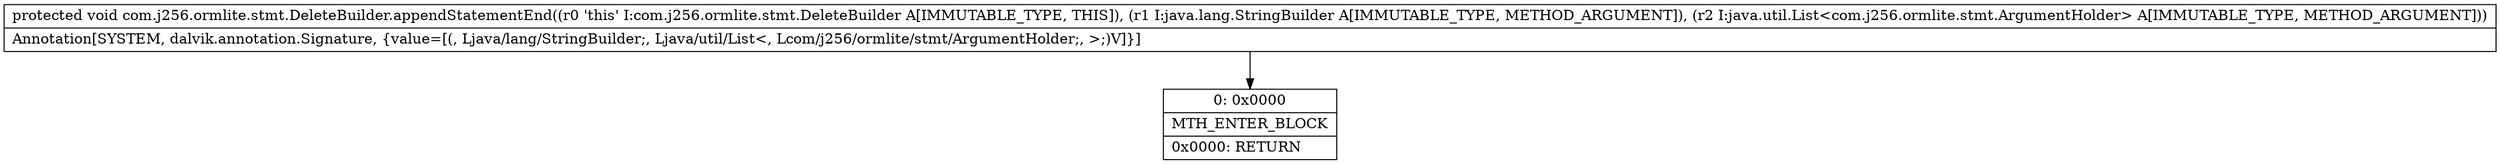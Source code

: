digraph "CFG forcom.j256.ormlite.stmt.DeleteBuilder.appendStatementEnd(Ljava\/lang\/StringBuilder;Ljava\/util\/List;)V" {
Node_0 [shape=record,label="{0\:\ 0x0000|MTH_ENTER_BLOCK\l|0x0000: RETURN   \l}"];
MethodNode[shape=record,label="{protected void com.j256.ormlite.stmt.DeleteBuilder.appendStatementEnd((r0 'this' I:com.j256.ormlite.stmt.DeleteBuilder A[IMMUTABLE_TYPE, THIS]), (r1 I:java.lang.StringBuilder A[IMMUTABLE_TYPE, METHOD_ARGUMENT]), (r2 I:java.util.List\<com.j256.ormlite.stmt.ArgumentHolder\> A[IMMUTABLE_TYPE, METHOD_ARGUMENT]))  | Annotation[SYSTEM, dalvik.annotation.Signature, \{value=[(, Ljava\/lang\/StringBuilder;, Ljava\/util\/List\<, Lcom\/j256\/ormlite\/stmt\/ArgumentHolder;, \>;)V]\}]\l}"];
MethodNode -> Node_0;
}

